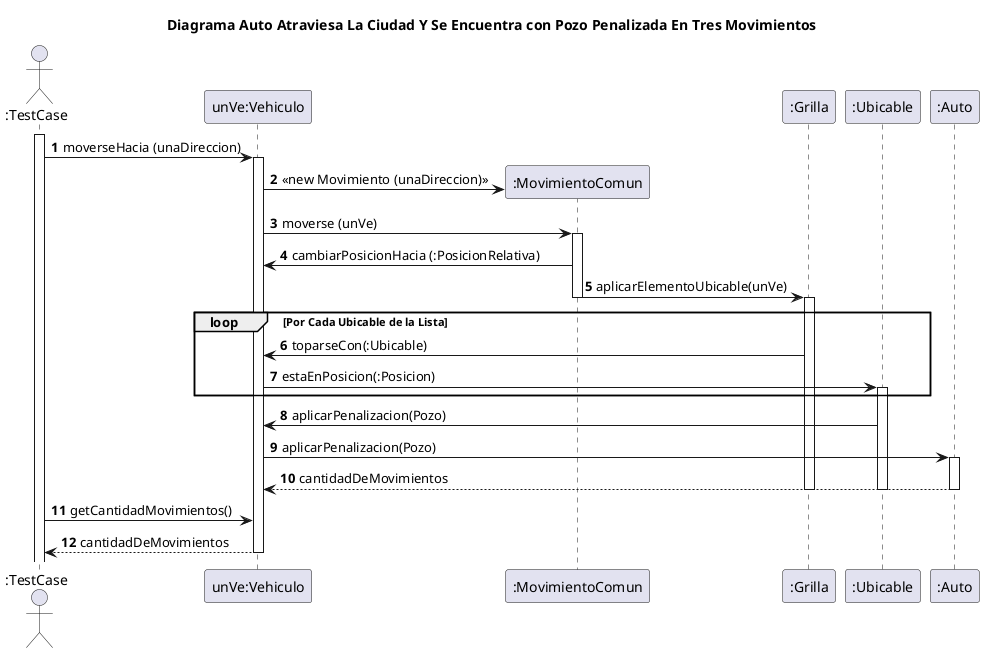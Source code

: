@startuml
'https://plantuml.com/sequence-diagram
title Diagrama Auto Atraviesa La Ciudad Y Se Encuentra con Pozo Penalizada En Tres Movimientos
autonumber
actor ":TestCase"

Activate ":TestCase"
   ":TestCase" -> "unVe:Vehiculo": moverseHacia (unaDireccion)
    Activate "unVe:Vehiculo"
    create ":MovimientoComun"
    "unVe:Vehiculo" -> ":MovimientoComun": <<new Movimiento (unaDireccion) >>
    "unVe:Vehiculo" -> ":MovimientoComun": moverse (unVe)
    Activate ":MovimientoComun"
    ":MovimientoComun" -> "unVe:Vehiculo": cambiarPosicionHacia (:PosicionRelativa)
    ":MovimientoComun" -> ":Grilla": aplicarElementoUbicable(unVe)
    Deactivate ":MovimientoComun"
    Activate ":Grilla"
    loop Por Cada Ubicable de la Lista
    ":Grilla" -> "unVe:Vehiculo": toparseCon(:Ubicable)
    "unVe:Vehiculo" -> ":Ubicable": estaEnPosicion(:Posicion)
    Activate ":Ubicable"
    end


    "unVe:Vehiculo" <- ":Ubicable": aplicarPenalizacion(Pozo)
    "unVe:Vehiculo" -> ":Auto": aplicarPenalizacion(Pozo)
    Activate ":Auto"
    return cantidadDeMovimientos
    Deactivate ":Ubicable"
    Deactivate ":Grilla"
    ":TestCase" -> "unVe:Vehiculo": getCantidadMovimientos()
    return cantidadDeMovimientos

@enduml
